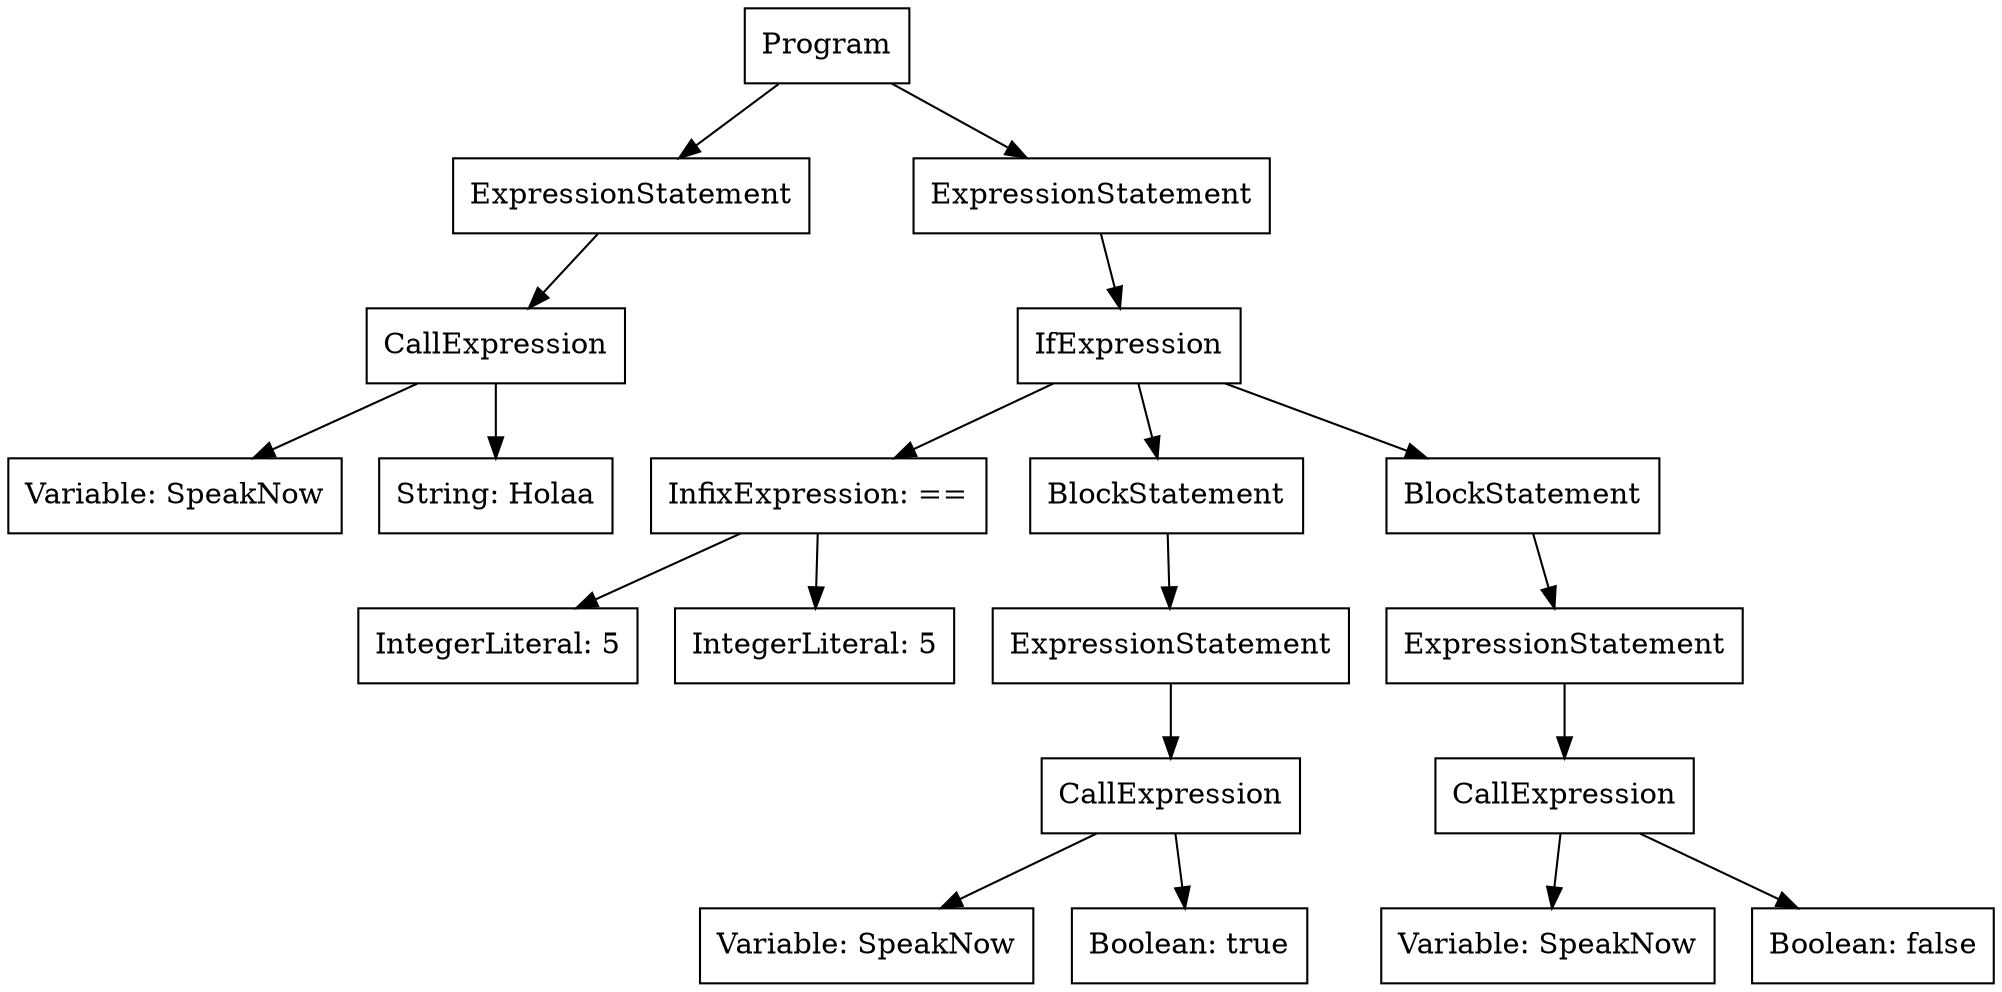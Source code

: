 digraph AST {
  node [shape=box];
Node1 [label="Program"];
Node2 [label="ExpressionStatement"];
Node3 [label="CallExpression"];
Node4 [label="Variable: SpeakNow"];
Node3 -> Node4;
Node5 [label="String: Holaa"];
Node3 -> Node5;
Node2 -> Node3;
Node1 -> Node2;
Node6 [label="ExpressionStatement"];
Node7 [label="IfExpression"];
Node8 [label="InfixExpression: =="];
Node9 [label="IntegerLiteral: 5"];
Node8 -> Node9;
Node10 [label="IntegerLiteral: 5"];
Node8 -> Node10;
Node7 -> Node8;
Node11 [label="BlockStatement"];
Node12 [label="ExpressionStatement"];
Node13 [label="CallExpression"];
Node14 [label="Variable: SpeakNow"];
Node13 -> Node14;
Node15 [label="Boolean: true"];
Node13 -> Node15;
Node12 -> Node13;
Node11 -> Node12;
Node7 -> Node11;
Node16 [label="BlockStatement"];
Node17 [label="ExpressionStatement"];
Node18 [label="CallExpression"];
Node19 [label="Variable: SpeakNow"];
Node18 -> Node19;
Node20 [label="Boolean: false"];
Node18 -> Node20;
Node17 -> Node18;
Node16 -> Node17;
Node7 -> Node16;
Node6 -> Node7;
Node1 -> Node6;
}
